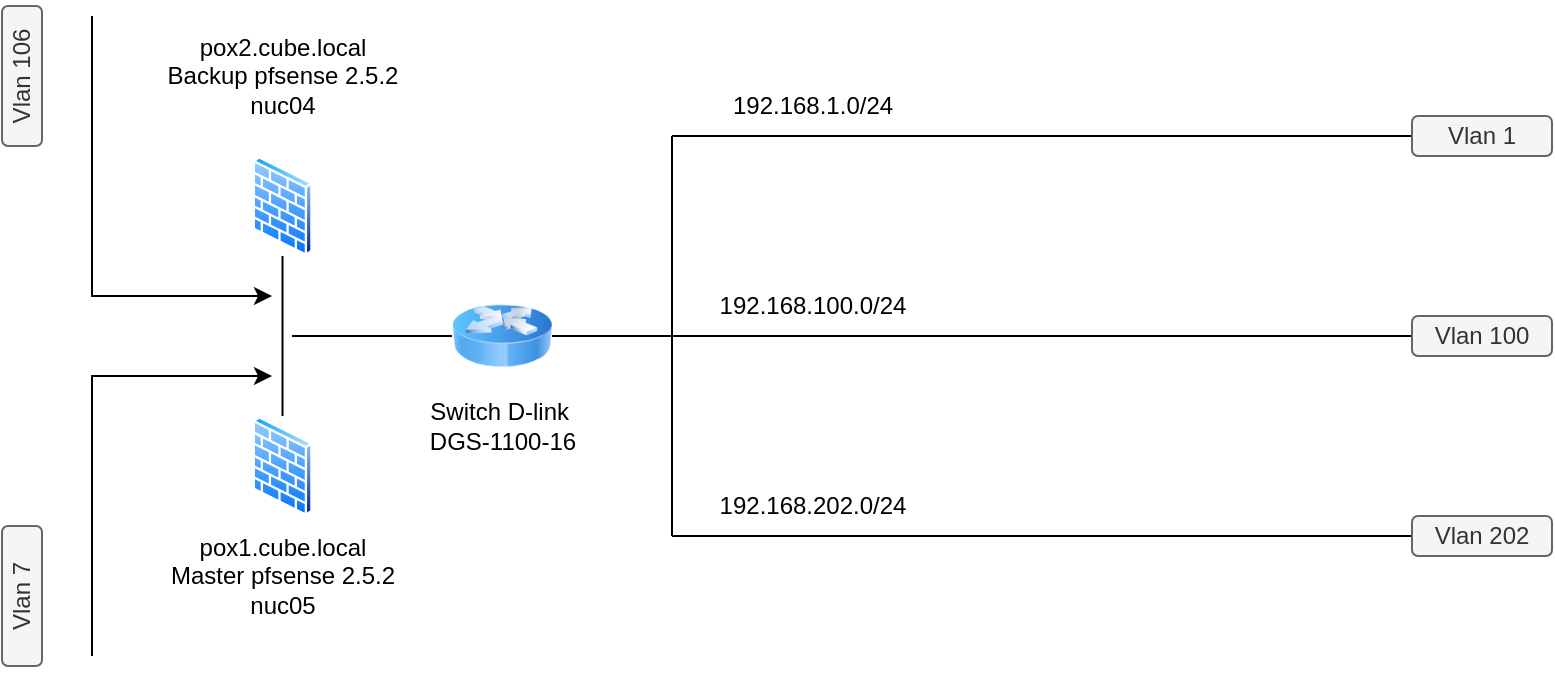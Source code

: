 <mxfile version="26.0.10">
  <diagram name="Page-1" id="4XsgplsU4JQsvvkTDyJq">
    <mxGraphModel dx="1050" dy="565" grid="1" gridSize="10" guides="1" tooltips="1" connect="1" arrows="1" fold="1" page="1" pageScale="1" pageWidth="827" pageHeight="1169" math="0" shadow="0">
      <root>
        <mxCell id="0" />
        <mxCell id="1" parent="0" />
        <mxCell id="lr8Hqg_oxct5Z8LOXTPq-1" value="" style="image;aspect=fixed;perimeter=ellipsePerimeter;html=1;align=center;shadow=0;dashed=0;spacingTop=3;image=img/lib/active_directory/firewall.svg;" vertex="1" parent="1">
          <mxGeometry x="160" y="170" width="30.5" height="50" as="geometry" />
        </mxCell>
        <mxCell id="lr8Hqg_oxct5Z8LOXTPq-2" value="" style="image;aspect=fixed;perimeter=ellipsePerimeter;html=1;align=center;shadow=0;dashed=0;spacingTop=3;image=img/lib/active_directory/firewall.svg;" vertex="1" parent="1">
          <mxGeometry x="160" y="300" width="30.5" height="50" as="geometry" />
        </mxCell>
        <mxCell id="lr8Hqg_oxct5Z8LOXTPq-7" value="" style="endArrow=none;html=1;rounded=0;exitX=0.5;exitY=0;exitDx=0;exitDy=0;entryX=0.5;entryY=1;entryDx=0;entryDy=0;" edge="1" parent="1" source="lr8Hqg_oxct5Z8LOXTPq-2" target="lr8Hqg_oxct5Z8LOXTPq-1">
          <mxGeometry width="50" height="50" relative="1" as="geometry">
            <mxPoint x="390" y="320" as="sourcePoint" />
            <mxPoint x="440" y="270" as="targetPoint" />
          </mxGeometry>
        </mxCell>
        <mxCell id="lr8Hqg_oxct5Z8LOXTPq-8" value="pox1.cube.local&lt;br&gt;Master pfsense 2.5.2&lt;div&gt;nuc05&lt;/div&gt;" style="text;html=1;align=center;verticalAlign=middle;resizable=0;points=[];autosize=1;strokeColor=none;fillColor=none;" vertex="1" parent="1">
          <mxGeometry x="105.25" y="350" width="140" height="60" as="geometry" />
        </mxCell>
        <mxCell id="lr8Hqg_oxct5Z8LOXTPq-9" value="pox2.cube.local&lt;br&gt;Backup pfsense 2.5.2&lt;div&gt;nuc04&lt;/div&gt;" style="text;html=1;align=center;verticalAlign=middle;resizable=0;points=[];autosize=1;strokeColor=none;fillColor=none;" vertex="1" parent="1">
          <mxGeometry x="105.25" y="100" width="140" height="60" as="geometry" />
        </mxCell>
        <mxCell id="lr8Hqg_oxct5Z8LOXTPq-18" value="Vlan 7" style="rounded=1;whiteSpace=wrap;html=1;fillColor=#f5f5f5;strokeColor=#666666;fontColor=#333333;rotation=-90;" vertex="1" parent="1">
          <mxGeometry x="10" y="380" width="70" height="20" as="geometry" />
        </mxCell>
        <mxCell id="lr8Hqg_oxct5Z8LOXTPq-21" value="" style="endArrow=classic;html=1;rounded=0;" edge="1" parent="1">
          <mxGeometry width="50" height="50" relative="1" as="geometry">
            <mxPoint x="80" y="420" as="sourcePoint" />
            <mxPoint x="170" y="280" as="targetPoint" />
            <Array as="points">
              <mxPoint x="80" y="280" />
            </Array>
          </mxGeometry>
        </mxCell>
        <mxCell id="lr8Hqg_oxct5Z8LOXTPq-22" value="" style="endArrow=none;html=1;rounded=0;" edge="1" parent="1" source="lr8Hqg_oxct5Z8LOXTPq-37">
          <mxGeometry width="50" height="50" relative="1" as="geometry">
            <mxPoint x="180" y="260" as="sourcePoint" />
            <mxPoint x="370" y="260" as="targetPoint" />
          </mxGeometry>
        </mxCell>
        <mxCell id="lr8Hqg_oxct5Z8LOXTPq-24" value="Vlan 106" style="rounded=1;whiteSpace=wrap;html=1;fillColor=#f5f5f5;strokeColor=#666666;fontColor=#333333;rotation=-90;" vertex="1" parent="1">
          <mxGeometry x="10" y="120" width="70" height="20" as="geometry" />
        </mxCell>
        <mxCell id="lr8Hqg_oxct5Z8LOXTPq-25" value="" style="endArrow=classic;html=1;rounded=0;" edge="1" parent="1">
          <mxGeometry width="50" height="50" relative="1" as="geometry">
            <mxPoint x="80" y="100" as="sourcePoint" />
            <mxPoint x="170" y="240" as="targetPoint" />
            <Array as="points">
              <mxPoint x="80" y="240" />
            </Array>
          </mxGeometry>
        </mxCell>
        <mxCell id="lr8Hqg_oxct5Z8LOXTPq-26" value="" style="endArrow=none;html=1;rounded=0;" edge="1" parent="1">
          <mxGeometry width="50" height="50" relative="1" as="geometry">
            <mxPoint x="370" y="360" as="sourcePoint" />
            <mxPoint x="370" y="160" as="targetPoint" />
          </mxGeometry>
        </mxCell>
        <mxCell id="lr8Hqg_oxct5Z8LOXTPq-28" value="" style="endArrow=none;html=1;rounded=0;entryX=0;entryY=0.5;entryDx=0;entryDy=0;" edge="1" parent="1" target="lr8Hqg_oxct5Z8LOXTPq-31">
          <mxGeometry width="50" height="50" relative="1" as="geometry">
            <mxPoint x="370" y="160" as="sourcePoint" />
            <mxPoint x="720" y="160" as="targetPoint" />
          </mxGeometry>
        </mxCell>
        <mxCell id="lr8Hqg_oxct5Z8LOXTPq-29" value="" style="endArrow=none;html=1;rounded=0;entryX=0;entryY=0.5;entryDx=0;entryDy=0;" edge="1" parent="1" target="lr8Hqg_oxct5Z8LOXTPq-32">
          <mxGeometry width="50" height="50" relative="1" as="geometry">
            <mxPoint x="370" y="260" as="sourcePoint" />
            <mxPoint x="700" y="260" as="targetPoint" />
          </mxGeometry>
        </mxCell>
        <mxCell id="lr8Hqg_oxct5Z8LOXTPq-30" value="" style="endArrow=none;html=1;rounded=0;entryX=0;entryY=0.5;entryDx=0;entryDy=0;" edge="1" parent="1" target="lr8Hqg_oxct5Z8LOXTPq-33">
          <mxGeometry width="50" height="50" relative="1" as="geometry">
            <mxPoint x="370" y="360" as="sourcePoint" />
            <mxPoint x="680" y="360" as="targetPoint" />
          </mxGeometry>
        </mxCell>
        <mxCell id="lr8Hqg_oxct5Z8LOXTPq-31" value="Vlan 1" style="rounded=1;whiteSpace=wrap;html=1;fillColor=#f5f5f5;strokeColor=#666666;fontColor=#333333;rotation=0;" vertex="1" parent="1">
          <mxGeometry x="740" y="150" width="70" height="20" as="geometry" />
        </mxCell>
        <mxCell id="lr8Hqg_oxct5Z8LOXTPq-32" value="Vlan 100" style="rounded=1;whiteSpace=wrap;html=1;fillColor=#f5f5f5;strokeColor=#666666;fontColor=#333333;rotation=0;" vertex="1" parent="1">
          <mxGeometry x="740" y="250" width="70" height="20" as="geometry" />
        </mxCell>
        <mxCell id="lr8Hqg_oxct5Z8LOXTPq-33" value="Vlan 202" style="rounded=1;whiteSpace=wrap;html=1;fillColor=#f5f5f5;strokeColor=#666666;fontColor=#333333;rotation=0;" vertex="1" parent="1">
          <mxGeometry x="740" y="350" width="70" height="20" as="geometry" />
        </mxCell>
        <mxCell id="lr8Hqg_oxct5Z8LOXTPq-34" value="192.168.1.0/24" style="text;html=1;align=center;verticalAlign=middle;resizable=0;points=[];autosize=1;strokeColor=none;fillColor=none;" vertex="1" parent="1">
          <mxGeometry x="390" y="130" width="100" height="30" as="geometry" />
        </mxCell>
        <mxCell id="lr8Hqg_oxct5Z8LOXTPq-35" value="192.168.100.0/24" style="text;html=1;align=center;verticalAlign=middle;resizable=0;points=[];autosize=1;strokeColor=none;fillColor=none;" vertex="1" parent="1">
          <mxGeometry x="380" y="230" width="120" height="30" as="geometry" />
        </mxCell>
        <mxCell id="lr8Hqg_oxct5Z8LOXTPq-36" value="192.168.202.0/24" style="text;html=1;align=center;verticalAlign=middle;resizable=0;points=[];autosize=1;strokeColor=none;fillColor=none;" vertex="1" parent="1">
          <mxGeometry x="380" y="330" width="120" height="30" as="geometry" />
        </mxCell>
        <mxCell id="lr8Hqg_oxct5Z8LOXTPq-38" value="" style="endArrow=none;html=1;rounded=0;" edge="1" parent="1" target="lr8Hqg_oxct5Z8LOXTPq-37">
          <mxGeometry width="50" height="50" relative="1" as="geometry">
            <mxPoint x="180" y="260" as="sourcePoint" />
            <mxPoint x="370" y="260" as="targetPoint" />
          </mxGeometry>
        </mxCell>
        <mxCell id="lr8Hqg_oxct5Z8LOXTPq-37" value="" style="image;html=1;image=img/lib/clip_art/networking/Router_Icon_128x128.png" vertex="1" parent="1">
          <mxGeometry x="260" y="235" width="50" height="50" as="geometry" />
        </mxCell>
        <mxCell id="lr8Hqg_oxct5Z8LOXTPq-39" value="Switch D-link&amp;nbsp;&lt;div&gt;DGS-1100-16&lt;/div&gt;" style="text;html=1;align=center;verticalAlign=middle;resizable=0;points=[];autosize=1;strokeColor=none;fillColor=none;" vertex="1" parent="1">
          <mxGeometry x="235" y="285" width="100" height="40" as="geometry" />
        </mxCell>
      </root>
    </mxGraphModel>
  </diagram>
</mxfile>
